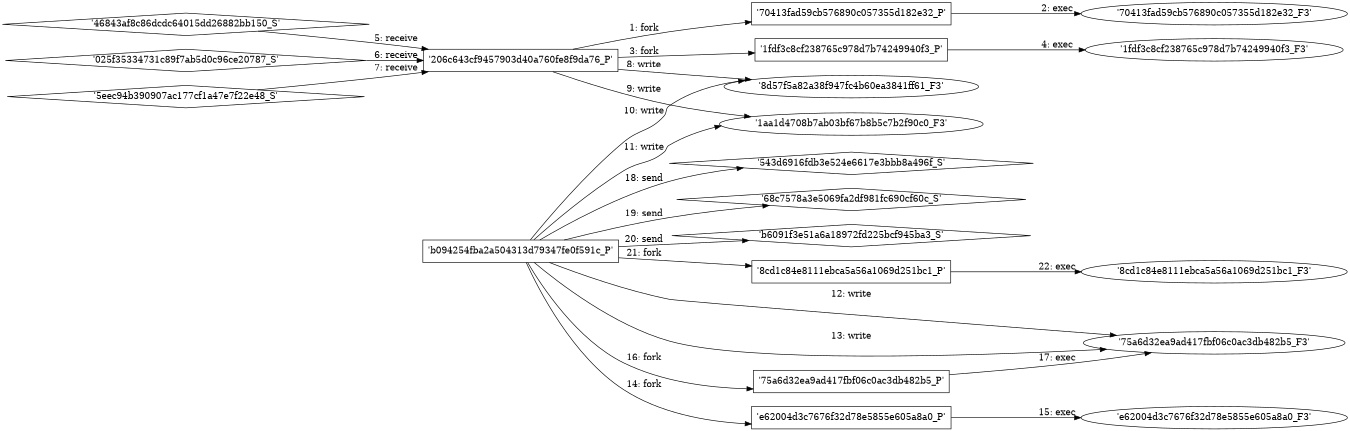 digraph "D:\Learning\Paper\apt\基于CTI的攻击预警\Dataset\攻击图\ASGfromALLCTI\Android Malware in COVID-19 Clothes Steals SMS and Contacts.dot" {
rankdir="LR"
size="9"
fixedsize="false"
splines="true"
nodesep=0.3
ranksep=0
fontsize=10
overlap="scalexy"
engine= "neato"
	"'206c643cf9457903d40a760fe8f9da76_P'" [node_type=Process shape=box]
	"'70413fad59cb576890c057355d182e32_P'" [node_type=Process shape=box]
	"'206c643cf9457903d40a760fe8f9da76_P'" -> "'70413fad59cb576890c057355d182e32_P'" [label="1: fork"]
	"'70413fad59cb576890c057355d182e32_P'" [node_type=Process shape=box]
	"'70413fad59cb576890c057355d182e32_F3'" [node_type=File shape=ellipse]
	"'70413fad59cb576890c057355d182e32_P'" -> "'70413fad59cb576890c057355d182e32_F3'" [label="2: exec"]
	"'206c643cf9457903d40a760fe8f9da76_P'" [node_type=Process shape=box]
	"'1fdf3c8cf238765c978d7b74249940f3_P'" [node_type=Process shape=box]
	"'206c643cf9457903d40a760fe8f9da76_P'" -> "'1fdf3c8cf238765c978d7b74249940f3_P'" [label="3: fork"]
	"'1fdf3c8cf238765c978d7b74249940f3_P'" [node_type=Process shape=box]
	"'1fdf3c8cf238765c978d7b74249940f3_F3'" [node_type=File shape=ellipse]
	"'1fdf3c8cf238765c978d7b74249940f3_P'" -> "'1fdf3c8cf238765c978d7b74249940f3_F3'" [label="4: exec"]
	"'206c643cf9457903d40a760fe8f9da76_P'" [node_type=Process shape=box]
	"'46843af8c86dcdc64015dd26882bb150_S'" [node_type=Socket shape=diamond]
	"'46843af8c86dcdc64015dd26882bb150_S'" -> "'206c643cf9457903d40a760fe8f9da76_P'" [label="5: receive"]
	"'206c643cf9457903d40a760fe8f9da76_P'" [node_type=Process shape=box]
	"'025f35334731c89f7ab5d0c96ce20787_S'" [node_type=Socket shape=diamond]
	"'025f35334731c89f7ab5d0c96ce20787_S'" -> "'206c643cf9457903d40a760fe8f9da76_P'" [label="6: receive"]
	"'206c643cf9457903d40a760fe8f9da76_P'" [node_type=Process shape=box]
	"'5eec94b390907ac177cf1a47e7f22e48_S'" [node_type=Socket shape=diamond]
	"'5eec94b390907ac177cf1a47e7f22e48_S'" -> "'206c643cf9457903d40a760fe8f9da76_P'" [label="7: receive"]
	"'8d57f5a82a38f947fc4b60ea3841ff61_F3'" [node_type=file shape=ellipse]
	"'206c643cf9457903d40a760fe8f9da76_P'" [node_type=Process shape=box]
	"'206c643cf9457903d40a760fe8f9da76_P'" -> "'8d57f5a82a38f947fc4b60ea3841ff61_F3'" [label="8: write"]
	"'1aa1d4708b7ab03bf67b8b5c7b2f90c0_F3'" [node_type=file shape=ellipse]
	"'206c643cf9457903d40a760fe8f9da76_P'" [node_type=Process shape=box]
	"'206c643cf9457903d40a760fe8f9da76_P'" -> "'1aa1d4708b7ab03bf67b8b5c7b2f90c0_F3'" [label="9: write"]
	"'8d57f5a82a38f947fc4b60ea3841ff61_F3'" [node_type=file shape=ellipse]
	"'b094254fba2a504313d79347fe0f591c_P'" [node_type=Process shape=box]
	"'b094254fba2a504313d79347fe0f591c_P'" -> "'8d57f5a82a38f947fc4b60ea3841ff61_F3'" [label="10: write"]
	"'1aa1d4708b7ab03bf67b8b5c7b2f90c0_F3'" [node_type=file shape=ellipse]
	"'b094254fba2a504313d79347fe0f591c_P'" [node_type=Process shape=box]
	"'b094254fba2a504313d79347fe0f591c_P'" -> "'1aa1d4708b7ab03bf67b8b5c7b2f90c0_F3'" [label="11: write"]
	"'75a6d32ea9ad417fbf06c0ac3db482b5_F3'" [node_type=file shape=ellipse]
	"'b094254fba2a504313d79347fe0f591c_P'" [node_type=Process shape=box]
	"'b094254fba2a504313d79347fe0f591c_P'" -> "'75a6d32ea9ad417fbf06c0ac3db482b5_F3'" [label="12: write"]
	"'75a6d32ea9ad417fbf06c0ac3db482b5_F3'" [node_type=file shape=ellipse]
	"'b094254fba2a504313d79347fe0f591c_P'" [node_type=Process shape=box]
	"'b094254fba2a504313d79347fe0f591c_P'" -> "'75a6d32ea9ad417fbf06c0ac3db482b5_F3'" [label="13: write"]
	"'b094254fba2a504313d79347fe0f591c_P'" [node_type=Process shape=box]
	"'e62004d3c7676f32d78e5855e605a8a0_P'" [node_type=Process shape=box]
	"'b094254fba2a504313d79347fe0f591c_P'" -> "'e62004d3c7676f32d78e5855e605a8a0_P'" [label="14: fork"]
	"'e62004d3c7676f32d78e5855e605a8a0_P'" [node_type=Process shape=box]
	"'e62004d3c7676f32d78e5855e605a8a0_F3'" [node_type=File shape=ellipse]
	"'e62004d3c7676f32d78e5855e605a8a0_P'" -> "'e62004d3c7676f32d78e5855e605a8a0_F3'" [label="15: exec"]
	"'b094254fba2a504313d79347fe0f591c_P'" [node_type=Process shape=box]
	"'75a6d32ea9ad417fbf06c0ac3db482b5_P'" [node_type=Process shape=box]
	"'b094254fba2a504313d79347fe0f591c_P'" -> "'75a6d32ea9ad417fbf06c0ac3db482b5_P'" [label="16: fork"]
	"'75a6d32ea9ad417fbf06c0ac3db482b5_P'" [node_type=Process shape=box]
	"'75a6d32ea9ad417fbf06c0ac3db482b5_F3'" [node_type=File shape=ellipse]
	"'75a6d32ea9ad417fbf06c0ac3db482b5_P'" -> "'75a6d32ea9ad417fbf06c0ac3db482b5_F3'" [label="17: exec"]
	"'543d6916fdb3e524e6617e3bbb8a496f_S'" [node_type=Socket shape=diamond]
	"'b094254fba2a504313d79347fe0f591c_P'" [node_type=Process shape=box]
	"'b094254fba2a504313d79347fe0f591c_P'" -> "'543d6916fdb3e524e6617e3bbb8a496f_S'" [label="18: send"]
	"'68c7578a3e5069fa2df981fc690cf60c_S'" [node_type=Socket shape=diamond]
	"'b094254fba2a504313d79347fe0f591c_P'" [node_type=Process shape=box]
	"'b094254fba2a504313d79347fe0f591c_P'" -> "'68c7578a3e5069fa2df981fc690cf60c_S'" [label="19: send"]
	"'b6091f3e51a6a18972fd225bcf945ba3_S'" [node_type=Socket shape=diamond]
	"'b094254fba2a504313d79347fe0f591c_P'" [node_type=Process shape=box]
	"'b094254fba2a504313d79347fe0f591c_P'" -> "'b6091f3e51a6a18972fd225bcf945ba3_S'" [label="20: send"]
	"'b094254fba2a504313d79347fe0f591c_P'" [node_type=Process shape=box]
	"'8cd1c84e8111ebca5a56a1069d251bc1_P'" [node_type=Process shape=box]
	"'b094254fba2a504313d79347fe0f591c_P'" -> "'8cd1c84e8111ebca5a56a1069d251bc1_P'" [label="21: fork"]
	"'8cd1c84e8111ebca5a56a1069d251bc1_P'" [node_type=Process shape=box]
	"'8cd1c84e8111ebca5a56a1069d251bc1_F3'" [node_type=File shape=ellipse]
	"'8cd1c84e8111ebca5a56a1069d251bc1_P'" -> "'8cd1c84e8111ebca5a56a1069d251bc1_F3'" [label="22: exec"]
}
